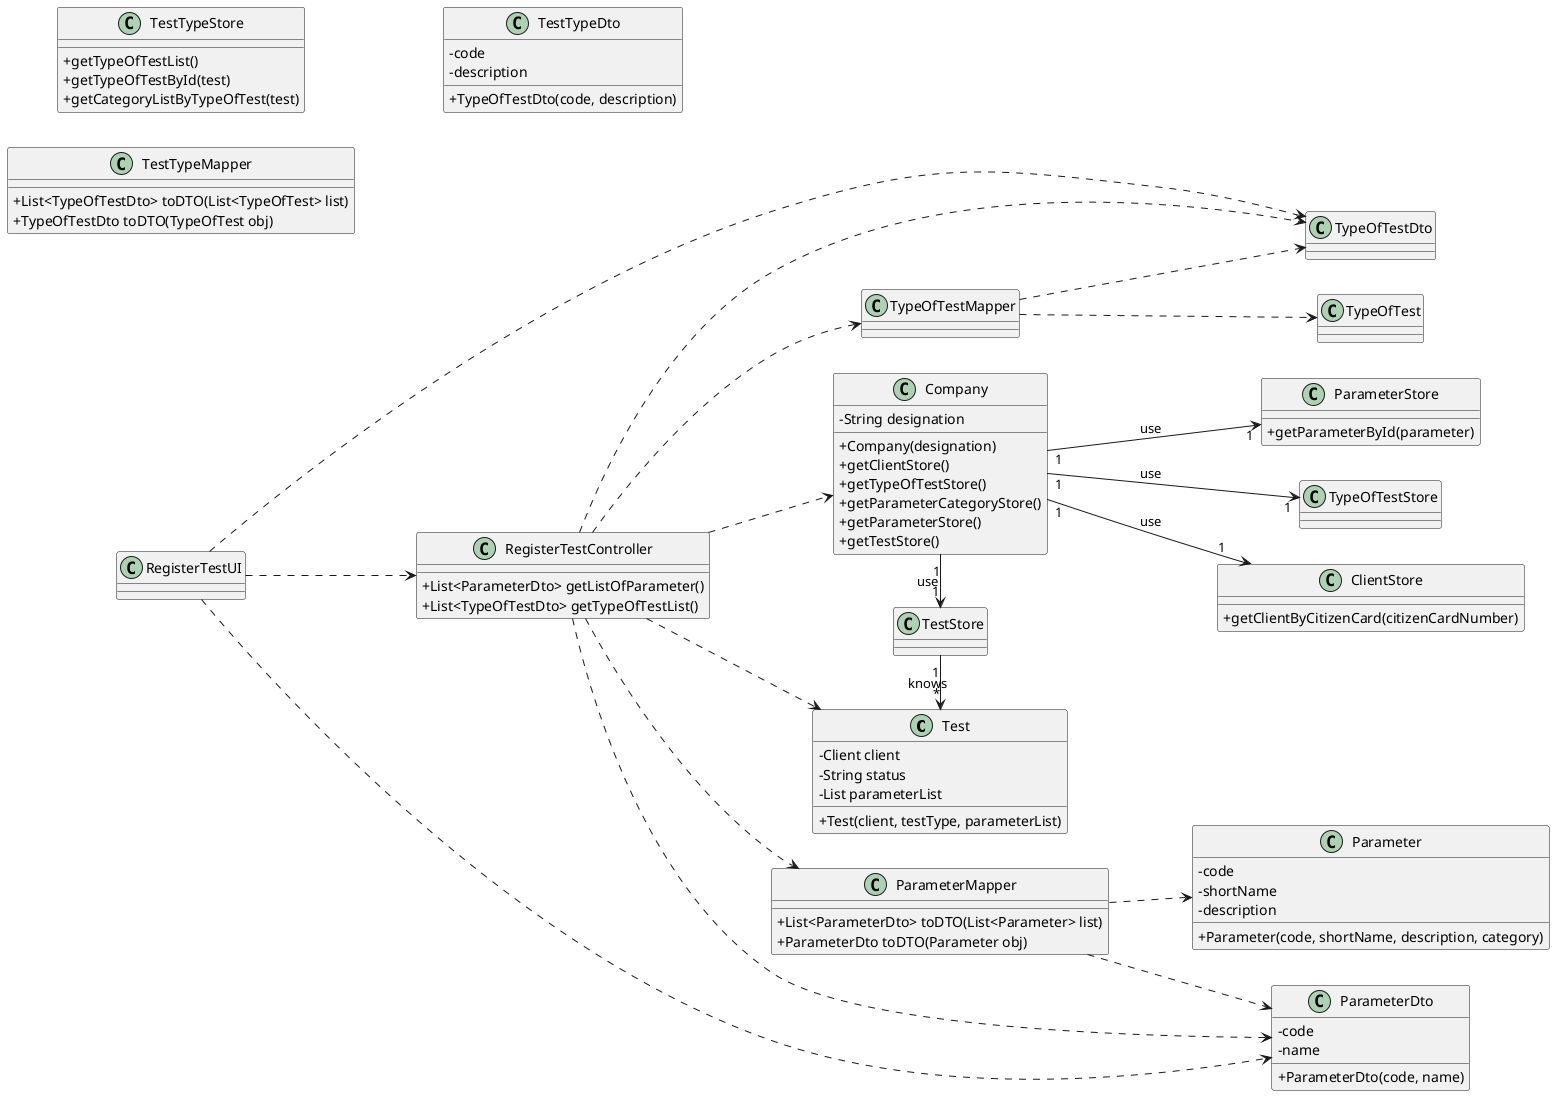 @startuml
skinparam classAttributeIconSize 0
left to right direction

class Test {
  -Client client
  -String status
  -List parameterList
  +Test(client, testType, parameterList)
}

class Company {
  -String designation
  + Company(designation)
  + getClientStore()
  + getTypeOfTestStore()
  + getParameterCategoryStore()
  + getParameterStore()
  + getTestStore()
}

class ClientStore {
  + getClientByCitizenCard(citizenCardNumber)
}
class TestTypeStore {
  + getTypeOfTestList()
  + getTypeOfTestById(test)
  + getCategoryListByTypeOfTest(test)
}


class ParameterStore {
  + getParameterById(parameter)
}

class RegisterTestController {
  + List<ParameterDto> getListOfParameter()
  + List<TypeOfTestDto> getTypeOfTestList()
}

class TestStore

class TestTypeMapper {
  + List<TypeOfTestDto> toDTO(List<TypeOfTest> list)
  + TypeOfTestDto toDTO(TypeOfTest obj)
}

class ParameterMapper {
  + List<ParameterDto> toDTO(List<Parameter> list)
  + ParameterDto toDTO(Parameter obj)
}

class ParameterDto {
  - code
  - name
  + ParameterDto(code, name)
}

class TestTypeDto {
  - code
  - description
  +TypeOfTestDto(code, description)
}

class Parameter {
    -code
    -shortName
    -description
    +Parameter(code, shortName, description, category)
}


class RegisterTestUI


RegisterTestController ..> Company
RegisterTestController ..> Test
RegisterTestController ..> ParameterMapper
RegisterTestController ..> TypeOfTestMapper
RegisterTestController ..> TypeOfTestDto
RegisterTestController ..> ParameterDto
TypeOfTestMapper ..> TypeOfTest
TypeOfTestMapper ..> TypeOfTestDto

ParameterMapper ..> Parameter
ParameterMapper ..> ParameterDto

RegisterTestUI ..> ParameterDto
RegisterTestUI ..> TypeOfTestDto
RegisterTestUI ..> RegisterTestController
Company "1" -> "1" TestStore : use
Company "1" --> "1" ClientStore : use
Company "1" --> "1" TypeOfTestStore : use
Company "1" --> "1" ParameterStore : use
TestStore "1" -> "*" Test : knows




@enduml
